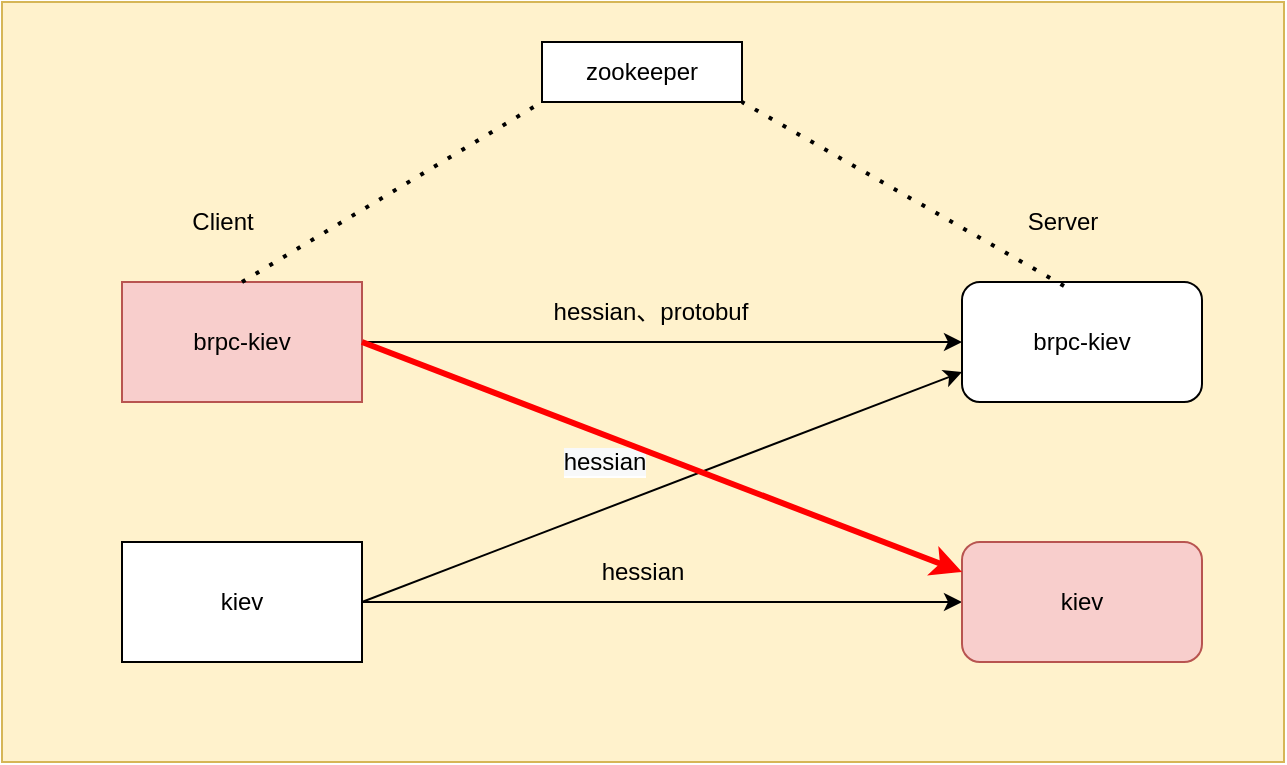 <mxfile version="20.2.0" type="github"><diagram id="WISf1pQGl6IgmnzHgzPI" name="第 1 页"><mxGraphModel dx="1422" dy="762" grid="1" gridSize="10" guides="1" tooltips="1" connect="1" arrows="1" fold="1" page="1" pageScale="1" pageWidth="827" pageHeight="1169" math="0" shadow="0"><root><mxCell id="0"/><mxCell id="1" parent="0"/><mxCell id="GEuCz1WFNBrChLH4FizT-7" value="" style="rounded=0;whiteSpace=wrap;html=1;fillColor=#fff2cc;strokeColor=#d6b656;" parent="1" vertex="1"><mxGeometry x="20" y="10" width="641" height="380" as="geometry"/></mxCell><mxCell id="a8CQdN1f5vBPHoK4_wJG-7" style="edgeStyle=orthogonalEdgeStyle;rounded=0;orthogonalLoop=1;jettySize=auto;html=1;exitX=1;exitY=0.5;exitDx=0;exitDy=0;entryX=0;entryY=0.5;entryDx=0;entryDy=0;" parent="1" source="a8CQdN1f5vBPHoK4_wJG-1" target="a8CQdN1f5vBPHoK4_wJG-5" edge="1"><mxGeometry relative="1" as="geometry"/></mxCell><mxCell id="a8CQdN1f5vBPHoK4_wJG-1" value="brpc-kiev" style="rounded=1;whiteSpace=wrap;html=1;arcSize=0;fillColor=#f8cecc;strokeColor=#b85450;" parent="1" vertex="1"><mxGeometry x="80" y="150" width="120" height="60" as="geometry"/></mxCell><mxCell id="a8CQdN1f5vBPHoK4_wJG-8" style="edgeStyle=orthogonalEdgeStyle;rounded=0;orthogonalLoop=1;jettySize=auto;html=1;exitX=1;exitY=0.5;exitDx=0;exitDy=0;" parent="1" source="a8CQdN1f5vBPHoK4_wJG-2" target="a8CQdN1f5vBPHoK4_wJG-4" edge="1"><mxGeometry relative="1" as="geometry"/></mxCell><mxCell id="a8CQdN1f5vBPHoK4_wJG-2" value="kiev" style="rounded=1;whiteSpace=wrap;html=1;arcSize=0;" parent="1" vertex="1"><mxGeometry x="80" y="280" width="120" height="60" as="geometry"/></mxCell><mxCell id="a8CQdN1f5vBPHoK4_wJG-3" value="Client" style="text;html=1;align=center;verticalAlign=middle;resizable=0;points=[];autosize=1;strokeColor=none;fillColor=none;" parent="1" vertex="1"><mxGeometry x="100" y="105" width="60" height="30" as="geometry"/></mxCell><mxCell id="a8CQdN1f5vBPHoK4_wJG-4" value="kiev" style="rounded=1;whiteSpace=wrap;html=1;fillColor=#f8cecc;strokeColor=#b85450;" parent="1" vertex="1"><mxGeometry x="500" y="280" width="120" height="60" as="geometry"/></mxCell><mxCell id="a8CQdN1f5vBPHoK4_wJG-5" value="brpc-kiev" style="rounded=1;whiteSpace=wrap;html=1;" parent="1" vertex="1"><mxGeometry x="500" y="150" width="120" height="60" as="geometry"/></mxCell><mxCell id="a8CQdN1f5vBPHoK4_wJG-6" value="Server" style="text;html=1;align=center;verticalAlign=middle;resizable=0;points=[];autosize=1;strokeColor=none;fillColor=none;" parent="1" vertex="1"><mxGeometry x="520" y="105" width="60" height="30" as="geometry"/></mxCell><mxCell id="a8CQdN1f5vBPHoK4_wJG-11" value="zookeeper" style="rounded=0;whiteSpace=wrap;html=1;" parent="1" vertex="1"><mxGeometry x="290" y="30" width="100" height="30" as="geometry"/></mxCell><mxCell id="a8CQdN1f5vBPHoK4_wJG-16" value="" style="endArrow=classic;html=1;rounded=0;exitX=1;exitY=0.5;exitDx=0;exitDy=0;entryX=0;entryY=0.75;entryDx=0;entryDy=0;" parent="1" source="a8CQdN1f5vBPHoK4_wJG-2" target="a8CQdN1f5vBPHoK4_wJG-5" edge="1"><mxGeometry width="50" height="50" relative="1" as="geometry"><mxPoint x="390" y="420" as="sourcePoint"/><mxPoint x="490" y="190" as="targetPoint"/></mxGeometry></mxCell><mxCell id="GEuCz1WFNBrChLH4FizT-3" value="&lt;span style=&quot;font-size: 12px; background-color: rgb(248, 249, 250);&quot;&gt;hessian&lt;/span&gt;" style="edgeLabel;html=1;align=center;verticalAlign=middle;resizable=0;points=[];fontSize=12;fillColor=none;" parent="a8CQdN1f5vBPHoK4_wJG-16" vertex="1" connectable="0"><mxGeometry x="0.089" y="-3" relative="1" as="geometry"><mxPoint x="-44" y="-10" as="offset"/></mxGeometry></mxCell><mxCell id="GEuCz1WFNBrChLH4FizT-1" value="" style="endArrow=classic;html=1;rounded=0;exitX=1;exitY=0.5;exitDx=0;exitDy=0;entryX=0;entryY=0.25;entryDx=0;entryDy=0;strokeWidth=3;strokeColor=#FF0000;" parent="1" source="a8CQdN1f5vBPHoK4_wJG-1" target="a8CQdN1f5vBPHoK4_wJG-4" edge="1"><mxGeometry width="50" height="50" relative="1" as="geometry"><mxPoint x="390" y="420" as="sourcePoint"/><mxPoint x="490" y="310" as="targetPoint"/></mxGeometry></mxCell><mxCell id="GEuCz1WFNBrChLH4FizT-2" value="hessian、protobuf" style="text;html=1;align=center;verticalAlign=middle;resizable=0;points=[];autosize=1;strokeColor=none;fillColor=none;" parent="1" vertex="1"><mxGeometry x="274" y="150" width="140" height="30" as="geometry"/></mxCell><mxCell id="GEuCz1WFNBrChLH4FizT-4" value="hessian" style="text;html=1;align=center;verticalAlign=middle;resizable=0;points=[];autosize=1;strokeColor=none;fillColor=none;" parent="1" vertex="1"><mxGeometry x="305" y="280" width="70" height="30" as="geometry"/></mxCell><mxCell id="GEuCz1WFNBrChLH4FizT-8" value="" style="endArrow=none;dashed=1;html=1;dashPattern=1 3;strokeWidth=2;rounded=0;exitX=0.5;exitY=0;exitDx=0;exitDy=0;entryX=0;entryY=1;entryDx=0;entryDy=0;" parent="1" source="a8CQdN1f5vBPHoK4_wJG-1" target="a8CQdN1f5vBPHoK4_wJG-11" edge="1"><mxGeometry width="50" height="50" relative="1" as="geometry"><mxPoint x="390" y="420" as="sourcePoint"/><mxPoint x="440" y="370" as="targetPoint"/></mxGeometry></mxCell><mxCell id="GEuCz1WFNBrChLH4FizT-9" value="" style="endArrow=none;dashed=1;html=1;dashPattern=1 3;strokeWidth=2;rounded=0;exitX=0.425;exitY=0.033;exitDx=0;exitDy=0;entryX=1;entryY=1;entryDx=0;entryDy=0;exitPerimeter=0;" parent="1" source="a8CQdN1f5vBPHoK4_wJG-5" target="a8CQdN1f5vBPHoK4_wJG-11" edge="1"><mxGeometry width="50" height="50" relative="1" as="geometry"><mxPoint x="150" y="160" as="sourcePoint"/><mxPoint x="340" y="70.99" as="targetPoint"/></mxGeometry></mxCell></root></mxGraphModel></diagram></mxfile>